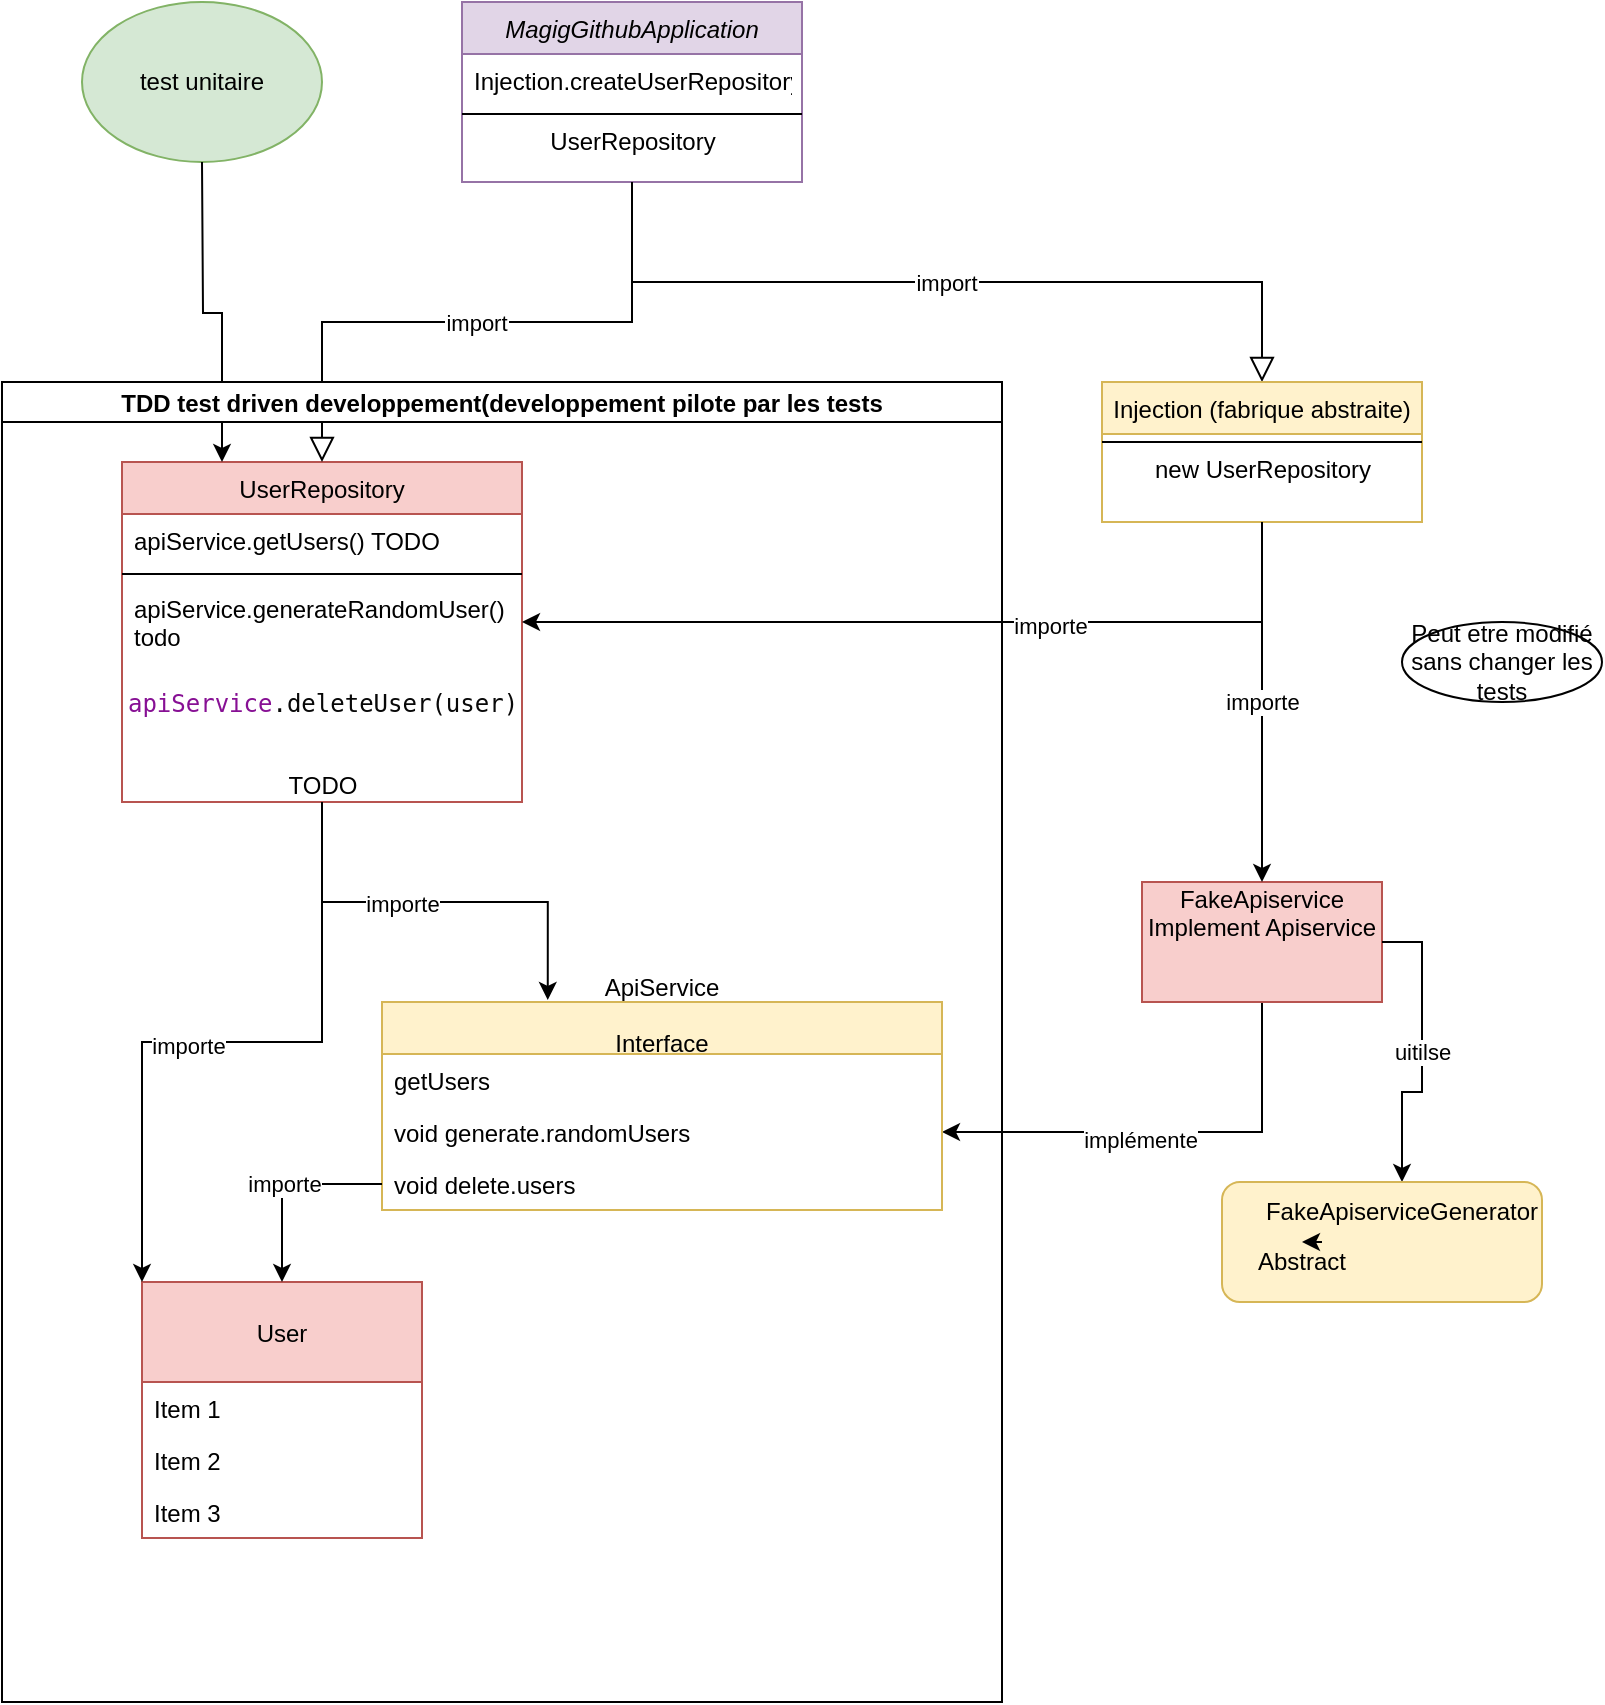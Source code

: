 <mxfile version="14.8.6" type="github">
  <diagram id="C5RBs43oDa-KdzZeNtuy" name="Page-1">
    <mxGraphModel dx="1038" dy="537" grid="1" gridSize="10" guides="1" tooltips="1" connect="1" arrows="1" fold="1" page="1" pageScale="1" pageWidth="827" pageHeight="1169" math="0" shadow="0">
      <root>
        <mxCell id="WIyWlLk6GJQsqaUBKTNV-0" />
        <mxCell id="WIyWlLk6GJQsqaUBKTNV-1" parent="WIyWlLk6GJQsqaUBKTNV-0" />
        <mxCell id="zkfFHV4jXpPFQw0GAbJ--16" value="import" style="endArrow=block;endSize=10;endFill=0;shadow=0;strokeWidth=1;rounded=0;edgeStyle=elbowEdgeStyle;elbow=vertical;" parent="WIyWlLk6GJQsqaUBKTNV-1" source="zkfFHV4jXpPFQw0GAbJ--0" target="zkfFHV4jXpPFQw0GAbJ--13" edge="1">
          <mxGeometry width="160" relative="1" as="geometry">
            <mxPoint x="310" y="271" as="sourcePoint" />
            <mxPoint x="210" y="373" as="targetPoint" />
          </mxGeometry>
        </mxCell>
        <mxCell id="zkfFHV4jXpPFQw0GAbJ--0" value="MagigGithubApplication" style="swimlane;fontStyle=2;align=center;verticalAlign=top;childLayout=stackLayout;horizontal=1;startSize=26;horizontalStack=0;resizeParent=1;resizeLast=0;collapsible=1;marginBottom=0;rounded=0;shadow=0;strokeWidth=1;fillColor=#e1d5e7;strokeColor=#9673a6;" parent="WIyWlLk6GJQsqaUBKTNV-1" vertex="1">
          <mxGeometry x="230" y="120" width="170" height="90" as="geometry">
            <mxRectangle x="230" y="140" width="160" height="26" as="alternateBounds" />
          </mxGeometry>
        </mxCell>
        <mxCell id="zkfFHV4jXpPFQw0GAbJ--1" value="Injection.createUserRepository" style="text;align=left;verticalAlign=top;spacingLeft=4;spacingRight=4;overflow=hidden;rotatable=0;points=[[0,0.5],[1,0.5]];portConstraint=eastwest;" parent="zkfFHV4jXpPFQw0GAbJ--0" vertex="1">
          <mxGeometry y="26" width="170" height="26" as="geometry" />
        </mxCell>
        <mxCell id="zkfFHV4jXpPFQw0GAbJ--4" value="" style="line;html=1;strokeWidth=1;align=left;verticalAlign=middle;spacingTop=-1;spacingLeft=3;spacingRight=3;rotatable=0;labelPosition=right;points=[];portConstraint=eastwest;" parent="zkfFHV4jXpPFQw0GAbJ--0" vertex="1">
          <mxGeometry y="52" width="170" height="8" as="geometry" />
        </mxCell>
        <mxCell id="qjVCoxcBPphObsuorHM1-1" value="UserRepository" style="text;html=1;align=center;verticalAlign=middle;resizable=0;points=[];autosize=1;strokeColor=none;" vertex="1" parent="zkfFHV4jXpPFQw0GAbJ--0">
          <mxGeometry y="60" width="170" height="20" as="geometry" />
        </mxCell>
        <mxCell id="zkfFHV4jXpPFQw0GAbJ--6" value="UserRepository" style="swimlane;fontStyle=0;align=center;verticalAlign=top;childLayout=stackLayout;horizontal=1;startSize=26;horizontalStack=0;resizeParent=1;resizeLast=0;collapsible=1;marginBottom=0;rounded=0;shadow=0;strokeWidth=1;fillColor=#f8cecc;strokeColor=#b85450;" parent="WIyWlLk6GJQsqaUBKTNV-1" vertex="1">
          <mxGeometry x="60" y="350" width="200" height="170" as="geometry">
            <mxRectangle x="130" y="380" width="160" height="26" as="alternateBounds" />
          </mxGeometry>
        </mxCell>
        <mxCell id="zkfFHV4jXpPFQw0GAbJ--7" value="apiService.getUsers() TODO" style="text;align=left;verticalAlign=top;spacingLeft=4;spacingRight=4;overflow=hidden;rotatable=0;points=[[0,0.5],[1,0.5]];portConstraint=eastwest;" parent="zkfFHV4jXpPFQw0GAbJ--6" vertex="1">
          <mxGeometry y="26" width="200" height="26" as="geometry" />
        </mxCell>
        <mxCell id="zkfFHV4jXpPFQw0GAbJ--9" value="" style="line;html=1;strokeWidth=1;align=left;verticalAlign=middle;spacingTop=-1;spacingLeft=3;spacingRight=3;rotatable=0;labelPosition=right;points=[];portConstraint=eastwest;" parent="zkfFHV4jXpPFQw0GAbJ--6" vertex="1">
          <mxGeometry y="52" width="200" height="8" as="geometry" />
        </mxCell>
        <mxCell id="zkfFHV4jXpPFQw0GAbJ--11" value="apiService.generateRandomUser()&#xa;todo&#xa;" style="text;align=left;verticalAlign=top;spacingLeft=4;spacingRight=4;overflow=hidden;rotatable=0;points=[[0,0.5],[1,0.5]];portConstraint=eastwest;" parent="zkfFHV4jXpPFQw0GAbJ--6" vertex="1">
          <mxGeometry y="60" width="200" height="40" as="geometry" />
        </mxCell>
        <mxCell id="qjVCoxcBPphObsuorHM1-3" value="&lt;pre style=&quot;background-color: #ffffff ; color: #080808 ; font-family: &amp;#34;consolas&amp;#34; , monospace ; font-size: 9 8pt&quot;&gt;&lt;span style=&quot;color: #871094&quot;&gt;apiService&lt;/span&gt;.deleteUser(user)&lt;/pre&gt;&lt;div&gt;&lt;br&gt;&lt;/div&gt;&lt;div&gt;TODO&lt;br&gt;&lt;/div&gt;" style="text;html=1;align=center;verticalAlign=middle;resizable=0;points=[];autosize=1;strokeColor=none;" vertex="1" parent="zkfFHV4jXpPFQw0GAbJ--6">
          <mxGeometry y="100" width="200" height="70" as="geometry" />
        </mxCell>
        <mxCell id="zkfFHV4jXpPFQw0GAbJ--12" value="import" style="endArrow=block;endSize=10;endFill=0;shadow=0;strokeWidth=1;rounded=0;edgeStyle=elbowEdgeStyle;elbow=vertical;" parent="WIyWlLk6GJQsqaUBKTNV-1" source="zkfFHV4jXpPFQw0GAbJ--0" target="zkfFHV4jXpPFQw0GAbJ--6" edge="1">
          <mxGeometry width="160" relative="1" as="geometry">
            <mxPoint x="200" y="203" as="sourcePoint" />
            <mxPoint x="200" y="203" as="targetPoint" />
          </mxGeometry>
        </mxCell>
        <mxCell id="qjVCoxcBPphObsuorHM1-11" value="" style="edgeStyle=orthogonalEdgeStyle;rounded=0;orthogonalLoop=1;jettySize=auto;html=1;entryX=1;entryY=0.5;entryDx=0;entryDy=0;" edge="1" parent="WIyWlLk6GJQsqaUBKTNV-1" source="zkfFHV4jXpPFQw0GAbJ--13" target="zkfFHV4jXpPFQw0GAbJ--11">
          <mxGeometry relative="1" as="geometry">
            <mxPoint x="250" y="360" as="targetPoint" />
          </mxGeometry>
        </mxCell>
        <mxCell id="qjVCoxcBPphObsuorHM1-62" value="importe" style="edgeLabel;html=1;align=center;verticalAlign=middle;resizable=0;points=[];" vertex="1" connectable="0" parent="qjVCoxcBPphObsuorHM1-11">
          <mxGeometry x="-0.257" y="2" relative="1" as="geometry">
            <mxPoint as="offset" />
          </mxGeometry>
        </mxCell>
        <mxCell id="zkfFHV4jXpPFQw0GAbJ--13" value="Injection (fabrique abstraite)" style="swimlane;fontStyle=0;align=center;verticalAlign=top;childLayout=stackLayout;horizontal=1;startSize=26;horizontalStack=0;resizeParent=1;resizeLast=0;collapsible=1;marginBottom=0;rounded=0;shadow=0;strokeWidth=1;fillColor=#fff2cc;strokeColor=#d6b656;" parent="WIyWlLk6GJQsqaUBKTNV-1" vertex="1">
          <mxGeometry x="550" y="310" width="160" height="70" as="geometry">
            <mxRectangle x="340" y="380" width="170" height="26" as="alternateBounds" />
          </mxGeometry>
        </mxCell>
        <mxCell id="zkfFHV4jXpPFQw0GAbJ--15" value="" style="line;html=1;strokeWidth=1;align=left;verticalAlign=middle;spacingTop=-1;spacingLeft=3;spacingRight=3;rotatable=0;labelPosition=right;points=[];portConstraint=eastwest;" parent="zkfFHV4jXpPFQw0GAbJ--13" vertex="1">
          <mxGeometry y="26" width="160" height="8" as="geometry" />
        </mxCell>
        <mxCell id="qjVCoxcBPphObsuorHM1-9" value="&lt;div&gt;new UserRepository&lt;/div&gt;" style="text;html=1;align=center;verticalAlign=middle;resizable=0;points=[];autosize=1;strokeColor=none;" vertex="1" parent="zkfFHV4jXpPFQw0GAbJ--13">
          <mxGeometry y="34" width="160" height="20" as="geometry" />
        </mxCell>
        <mxCell id="qjVCoxcBPphObsuorHM1-4" value="test unitaire" style="ellipse;whiteSpace=wrap;html=1;fillColor=#d5e8d4;strokeColor=#82b366;" vertex="1" parent="WIyWlLk6GJQsqaUBKTNV-1">
          <mxGeometry x="40" y="120" width="120" height="80" as="geometry" />
        </mxCell>
        <mxCell id="qjVCoxcBPphObsuorHM1-6" style="edgeStyle=orthogonalEdgeStyle;rounded=0;orthogonalLoop=1;jettySize=auto;html=1;entryX=0.25;entryY=0;entryDx=0;entryDy=0;" edge="1" parent="WIyWlLk6GJQsqaUBKTNV-1" target="zkfFHV4jXpPFQw0GAbJ--6">
          <mxGeometry relative="1" as="geometry">
            <mxPoint x="100" y="200" as="sourcePoint" />
          </mxGeometry>
        </mxCell>
        <mxCell id="qjVCoxcBPphObsuorHM1-36" style="edgeStyle=orthogonalEdgeStyle;rounded=0;orthogonalLoop=1;jettySize=auto;html=1;entryX=1;entryY=0.5;entryDx=0;entryDy=0;" edge="1" parent="WIyWlLk6GJQsqaUBKTNV-1" source="qjVCoxcBPphObsuorHM1-13" target="qjVCoxcBPphObsuorHM1-30">
          <mxGeometry relative="1" as="geometry" />
        </mxCell>
        <mxCell id="qjVCoxcBPphObsuorHM1-57" value="implémente" style="edgeLabel;html=1;align=center;verticalAlign=middle;resizable=0;points=[];" vertex="1" connectable="0" parent="qjVCoxcBPphObsuorHM1-36">
          <mxGeometry x="0.12" y="4" relative="1" as="geometry">
            <mxPoint as="offset" />
          </mxGeometry>
        </mxCell>
        <mxCell id="qjVCoxcBPphObsuorHM1-13" value="&lt;div&gt;FakeApiservice&lt;/div&gt;&lt;div&gt;Implement Apiservice&lt;/div&gt;&lt;div&gt;&lt;br&gt;&lt;br&gt;&lt;/div&gt;" style="rounded=0;whiteSpace=wrap;html=1;fillColor=#f8cecc;strokeColor=#b85450;" vertex="1" parent="WIyWlLk6GJQsqaUBKTNV-1">
          <mxGeometry x="570" y="560" width="120" height="60" as="geometry" />
        </mxCell>
        <mxCell id="qjVCoxcBPphObsuorHM1-16" style="edgeStyle=orthogonalEdgeStyle;rounded=0;orthogonalLoop=1;jettySize=auto;html=1;exitX=0.5;exitY=1;exitDx=0;exitDy=0;entryX=0.75;entryY=1;entryDx=0;entryDy=0;" edge="1" parent="WIyWlLk6GJQsqaUBKTNV-1">
          <mxGeometry relative="1" as="geometry">
            <mxPoint x="620" y="470" as="sourcePoint" />
            <mxPoint x="630" y="470" as="targetPoint" />
          </mxGeometry>
        </mxCell>
        <mxCell id="qjVCoxcBPphObsuorHM1-18" value="uitilse" style="edgeStyle=orthogonalEdgeStyle;rounded=0;orthogonalLoop=1;jettySize=auto;html=1;exitX=1;exitY=0.5;exitDx=0;exitDy=0;entryX=0.5;entryY=0;entryDx=0;entryDy=0;" edge="1" parent="WIyWlLk6GJQsqaUBKTNV-1" source="qjVCoxcBPphObsuorHM1-13" target="qjVCoxcBPphObsuorHM1-20">
          <mxGeometry relative="1" as="geometry">
            <mxPoint x="640" y="560" as="targetPoint" />
            <mxPoint x="640" y="605" as="sourcePoint" />
          </mxGeometry>
        </mxCell>
        <mxCell id="qjVCoxcBPphObsuorHM1-19" value="" style="rounded=1;whiteSpace=wrap;html=1;fillColor=#fff2cc;strokeColor=#d6b656;" vertex="1" parent="WIyWlLk6GJQsqaUBKTNV-1">
          <mxGeometry x="610" y="710" width="160" height="60" as="geometry" />
        </mxCell>
        <mxCell id="qjVCoxcBPphObsuorHM1-20" value="FakeApiserviceGenerator" style="text;html=1;strokeColor=none;fillColor=none;align=center;verticalAlign=middle;whiteSpace=wrap;rounded=0;" vertex="1" parent="WIyWlLk6GJQsqaUBKTNV-1">
          <mxGeometry x="680" y="710" width="40" height="30" as="geometry" />
        </mxCell>
        <mxCell id="qjVCoxcBPphObsuorHM1-22" value="Abstract" style="text;html=1;strokeColor=none;fillColor=none;align=center;verticalAlign=middle;whiteSpace=wrap;rounded=0;" vertex="1" parent="WIyWlLk6GJQsqaUBKTNV-1">
          <mxGeometry x="630" y="740" width="40" height="20" as="geometry" />
        </mxCell>
        <mxCell id="qjVCoxcBPphObsuorHM1-23" value="importe" style="edgeStyle=orthogonalEdgeStyle;rounded=0;orthogonalLoop=1;jettySize=auto;html=1;entryX=0.5;entryY=0;entryDx=0;entryDy=0;exitX=0.5;exitY=1;exitDx=0;exitDy=0;" edge="1" parent="WIyWlLk6GJQsqaUBKTNV-1" source="zkfFHV4jXpPFQw0GAbJ--13" target="qjVCoxcBPphObsuorHM1-13">
          <mxGeometry relative="1" as="geometry" />
        </mxCell>
        <mxCell id="qjVCoxcBPphObsuorHM1-28" value="ApiService &#xa;&#xa;Interface&#xa;" style="swimlane;fontStyle=0;childLayout=stackLayout;horizontal=1;startSize=26;horizontalStack=0;resizeParent=1;resizeParentMax=0;resizeLast=0;collapsible=1;marginBottom=0;fillColor=#fff2cc;strokeColor=#d6b656;" vertex="1" parent="WIyWlLk6GJQsqaUBKTNV-1">
          <mxGeometry x="190" y="620" width="280" height="104" as="geometry" />
        </mxCell>
        <mxCell id="qjVCoxcBPphObsuorHM1-29" value="getUsers" style="text;strokeColor=none;fillColor=none;align=left;verticalAlign=top;spacingLeft=4;spacingRight=4;overflow=hidden;rotatable=0;points=[[0,0.5],[1,0.5]];portConstraint=eastwest;" vertex="1" parent="qjVCoxcBPphObsuorHM1-28">
          <mxGeometry y="26" width="280" height="26" as="geometry" />
        </mxCell>
        <mxCell id="qjVCoxcBPphObsuorHM1-30" value="void generate.randomUsers" style="text;strokeColor=none;fillColor=none;align=left;verticalAlign=top;spacingLeft=4;spacingRight=4;overflow=hidden;rotatable=0;points=[[0,0.5],[1,0.5]];portConstraint=eastwest;" vertex="1" parent="qjVCoxcBPphObsuorHM1-28">
          <mxGeometry y="52" width="280" height="26" as="geometry" />
        </mxCell>
        <mxCell id="qjVCoxcBPphObsuorHM1-31" value="void delete.users" style="text;strokeColor=none;fillColor=none;align=left;verticalAlign=top;spacingLeft=4;spacingRight=4;overflow=hidden;rotatable=0;points=[[0,0.5],[1,0.5]];portConstraint=eastwest;" vertex="1" parent="qjVCoxcBPphObsuorHM1-28">
          <mxGeometry y="78" width="280" height="26" as="geometry" />
        </mxCell>
        <mxCell id="qjVCoxcBPphObsuorHM1-32" value="User " style="swimlane;fontStyle=0;childLayout=stackLayout;horizontal=1;startSize=50;horizontalStack=0;resizeParent=1;resizeParentMax=0;resizeLast=0;collapsible=1;marginBottom=0;fillColor=#f8cecc;strokeColor=#b85450;" vertex="1" parent="WIyWlLk6GJQsqaUBKTNV-1">
          <mxGeometry x="70" y="760" width="140" height="128" as="geometry" />
        </mxCell>
        <mxCell id="qjVCoxcBPphObsuorHM1-33" value="Item 1" style="text;strokeColor=none;fillColor=none;align=left;verticalAlign=top;spacingLeft=4;spacingRight=4;overflow=hidden;rotatable=0;points=[[0,0.5],[1,0.5]];portConstraint=eastwest;" vertex="1" parent="qjVCoxcBPphObsuorHM1-32">
          <mxGeometry y="50" width="140" height="26" as="geometry" />
        </mxCell>
        <mxCell id="qjVCoxcBPphObsuorHM1-34" value="Item 2" style="text;strokeColor=none;fillColor=none;align=left;verticalAlign=top;spacingLeft=4;spacingRight=4;overflow=hidden;rotatable=0;points=[[0,0.5],[1,0.5]];portConstraint=eastwest;" vertex="1" parent="qjVCoxcBPphObsuorHM1-32">
          <mxGeometry y="76" width="140" height="26" as="geometry" />
        </mxCell>
        <mxCell id="qjVCoxcBPphObsuorHM1-35" value="Item 3" style="text;strokeColor=none;fillColor=none;align=left;verticalAlign=top;spacingLeft=4;spacingRight=4;overflow=hidden;rotatable=0;points=[[0,0.5],[1,0.5]];portConstraint=eastwest;" vertex="1" parent="qjVCoxcBPphObsuorHM1-32">
          <mxGeometry y="102" width="140" height="26" as="geometry" />
        </mxCell>
        <mxCell id="qjVCoxcBPphObsuorHM1-37" style="edgeStyle=orthogonalEdgeStyle;rounded=0;orthogonalLoop=1;jettySize=auto;html=1;exitX=0.75;exitY=0;exitDx=0;exitDy=0;entryX=0.5;entryY=0;entryDx=0;entryDy=0;" edge="1" parent="WIyWlLk6GJQsqaUBKTNV-1" source="qjVCoxcBPphObsuorHM1-22" target="qjVCoxcBPphObsuorHM1-22">
          <mxGeometry relative="1" as="geometry" />
        </mxCell>
        <mxCell id="qjVCoxcBPphObsuorHM1-38" value="importe" style="edgeStyle=orthogonalEdgeStyle;rounded=0;orthogonalLoop=1;jettySize=auto;html=1;" edge="1" parent="WIyWlLk6GJQsqaUBKTNV-1" source="qjVCoxcBPphObsuorHM1-31" target="qjVCoxcBPphObsuorHM1-32">
          <mxGeometry relative="1" as="geometry" />
        </mxCell>
        <mxCell id="qjVCoxcBPphObsuorHM1-39" style="edgeStyle=orthogonalEdgeStyle;rounded=0;orthogonalLoop=1;jettySize=auto;html=1;entryX=0;entryY=0;entryDx=0;entryDy=0;" edge="1" parent="WIyWlLk6GJQsqaUBKTNV-1" source="qjVCoxcBPphObsuorHM1-3" target="qjVCoxcBPphObsuorHM1-32">
          <mxGeometry relative="1" as="geometry" />
        </mxCell>
        <mxCell id="qjVCoxcBPphObsuorHM1-59" value="Text" style="edgeLabel;html=1;align=center;verticalAlign=middle;resizable=0;points=[];" vertex="1" connectable="0" parent="qjVCoxcBPphObsuorHM1-39">
          <mxGeometry x="0.145" y="1" relative="1" as="geometry">
            <mxPoint as="offset" />
          </mxGeometry>
        </mxCell>
        <mxCell id="qjVCoxcBPphObsuorHM1-60" value="importe" style="edgeLabel;html=1;align=center;verticalAlign=middle;resizable=0;points=[];" vertex="1" connectable="0" parent="qjVCoxcBPphObsuorHM1-39">
          <mxGeometry x="0.133" y="2" relative="1" as="geometry">
            <mxPoint as="offset" />
          </mxGeometry>
        </mxCell>
        <mxCell id="qjVCoxcBPphObsuorHM1-41" style="edgeStyle=orthogonalEdgeStyle;rounded=0;orthogonalLoop=1;jettySize=auto;html=1;entryX=0.296;entryY=-0.01;entryDx=0;entryDy=0;entryPerimeter=0;" edge="1" parent="WIyWlLk6GJQsqaUBKTNV-1" source="qjVCoxcBPphObsuorHM1-3" target="qjVCoxcBPphObsuorHM1-28">
          <mxGeometry relative="1" as="geometry" />
        </mxCell>
        <mxCell id="qjVCoxcBPphObsuorHM1-42" value="user" style="edgeLabel;html=1;align=center;verticalAlign=middle;resizable=0;points=[];" vertex="1" connectable="0" parent="qjVCoxcBPphObsuorHM1-41">
          <mxGeometry x="-0.113" y="-1" relative="1" as="geometry">
            <mxPoint as="offset" />
          </mxGeometry>
        </mxCell>
        <mxCell id="qjVCoxcBPphObsuorHM1-61" value="importe" style="edgeLabel;html=1;align=center;verticalAlign=middle;resizable=0;points=[];" vertex="1" connectable="0" parent="qjVCoxcBPphObsuorHM1-41">
          <mxGeometry x="-0.15" y="-1" relative="1" as="geometry">
            <mxPoint as="offset" />
          </mxGeometry>
        </mxCell>
        <mxCell id="qjVCoxcBPphObsuorHM1-52" value="TDD test driven developpement(developpement pilote par les tests" style="swimlane;startSize=20;horizontal=1;containerType=tree;" vertex="1" parent="WIyWlLk6GJQsqaUBKTNV-1">
          <mxGeometry y="310" width="500" height="660" as="geometry" />
        </mxCell>
        <mxCell id="qjVCoxcBPphObsuorHM1-56" value="&lt;div&gt;Peut etre modifié &lt;br&gt;&lt;/div&gt;&lt;div&gt;sans changer les tests&lt;br&gt;&lt;/div&gt;" style="ellipse;whiteSpace=wrap;html=1;align=center;newEdgeStyle={&quot;edgeStyle&quot;:&quot;entityRelationEdgeStyle&quot;,&quot;startArrow&quot;:&quot;none&quot;,&quot;endArrow&quot;:&quot;none&quot;,&quot;segment&quot;:10,&quot;curved&quot;:1};treeFolding=1;treeMoving=1;" vertex="1" parent="WIyWlLk6GJQsqaUBKTNV-1">
          <mxGeometry x="700" y="430" width="100" height="40" as="geometry" />
        </mxCell>
      </root>
    </mxGraphModel>
  </diagram>
</mxfile>
